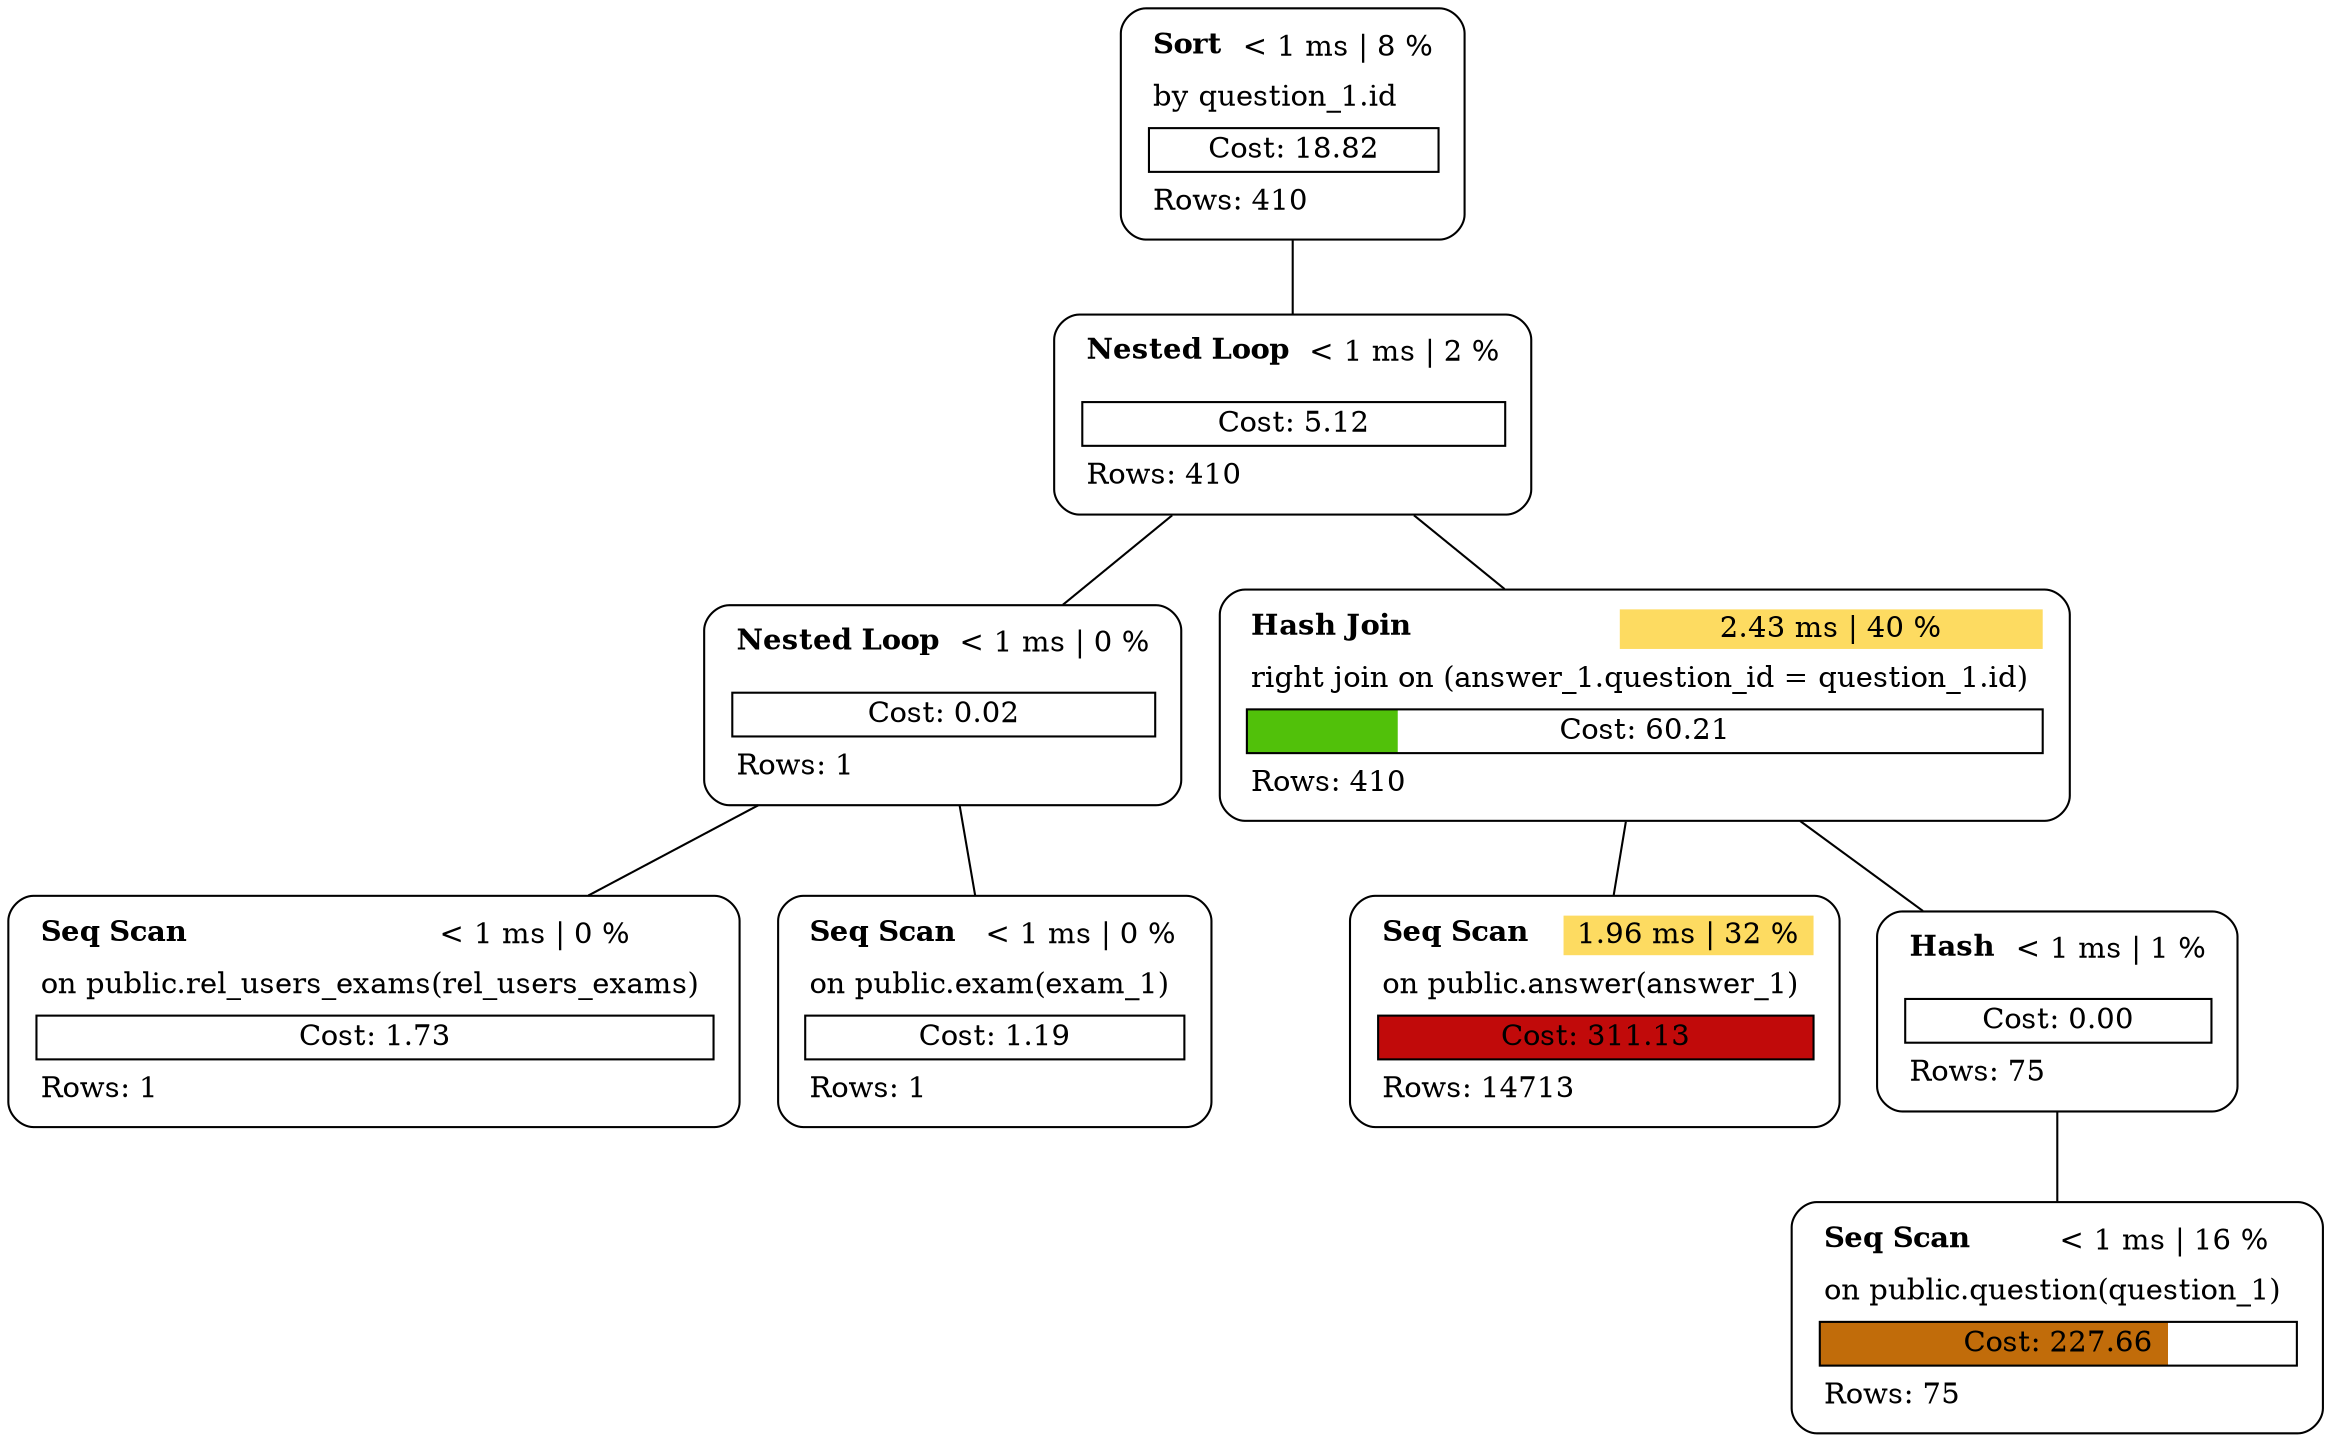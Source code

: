 graph explain {
    node0[label=<<table border="0" cellborder="0" cellspacing="5"><tr><td align="left"><b>Sort</b></td><td>&lt; 1 ms | 8 %</td></tr><tr><td colspan="2" align="left">by question_1.id</td></tr><tr><td colspan="2" border="1" >Cost: 18.82</td></tr><tr><td colspan="2" align="left">Rows: 410</td></tr></table>>][style="rounded"][shape="box"];
    node1[label=<<table border="0" cellborder="0" cellspacing="5"><tr><td align="left"><b>Nested Loop</b></td><td>&lt; 1 ms | 2 %</td></tr><tr><td colspan="2" align="left"></td></tr><tr><td colspan="2" border="1" >Cost: 5.12</td></tr><tr><td colspan="2" align="left">Rows: 410</td></tr></table>>][style="rounded"][shape="box"];
    node2[label=<<table border="0" cellborder="0" cellspacing="5"><tr><td align="left"><b>Nested Loop</b></td><td>&lt; 1 ms | 0 %</td></tr><tr><td colspan="2" align="left"></td></tr><tr><td colspan="2" border="1" >Cost: 0.02</td></tr><tr><td colspan="2" align="left">Rows: 1</td></tr></table>>][style="rounded"][shape="box"];
    node3[label=<<table border="0" cellborder="0" cellspacing="5"><tr><td align="left"><b>Seq Scan</b></td><td>&lt; 1 ms | 0 %</td></tr><tr><td colspan="2" align="left">on public.rel_users_exams(rel_users_exams)</td></tr><tr><td colspan="2" border="1" >Cost: 1.73</td></tr><tr><td colspan="2" align="left">Rows: 1</td></tr></table>>][style="rounded"][shape="box"];
    node4[label=<<table border="0" cellborder="0" cellspacing="5"><tr><td align="left"><b>Seq Scan</b></td><td>&lt; 1 ms | 0 %</td></tr><tr><td colspan="2" align="left">on public.exam(exam_1)</td></tr><tr><td colspan="2" border="1" >Cost: 1.19</td></tr><tr><td colspan="2" align="left">Rows: 1</td></tr></table>>][style="rounded"][shape="box"];
    node5[label=<<table border="0" cellborder="0" cellspacing="5"><tr><td align="left"><b>Hash Join</b></td><td bgcolor="#fddb61">2.43 ms | 40 %</td></tr><tr><td colspan="2" align="left">right join on (answer_1.question_id = question_1.id)</td></tr><tr><td colspan="2" border="1" bgcolor="#51c10a;0.19:white">Cost: 60.21</td></tr><tr><td colspan="2" align="left">Rows: 410</td></tr></table>>][style="rounded"][shape="box"];
    node6[label=<<table border="0" cellborder="0" cellspacing="5"><tr><td align="left"><b>Seq Scan</b></td><td bgcolor="#fddb61">1.96 ms | 32 %</td></tr><tr><td colspan="2" align="left">on public.answer(answer_1)</td></tr><tr><td colspan="2" border="1" bgcolor="#c10a0a">Cost: 311.13</td></tr><tr><td colspan="2" align="left">Rows: 14713</td></tr></table>>][style="rounded"][shape="box"];
    node7[label=<<table border="0" cellborder="0" cellspacing="5"><tr><td align="left"><b>Hash</b></td><td>&lt; 1 ms | 1 %</td></tr><tr><td colspan="2" align="left"></td></tr><tr><td colspan="2" border="1" >Cost: 0.00</td></tr><tr><td colspan="2" align="left">Rows: 75</td></tr></table>>][style="rounded"][shape="box"];
    node8[label=<<table border="0" cellborder="0" cellspacing="5"><tr><td align="left"><b>Seq Scan</b></td><td>&lt; 1 ms | 16 %</td></tr><tr><td colspan="2" align="left">on public.question(question_1)</td></tr><tr><td colspan="2" border="1" bgcolor="#c16c0a;0.73:white">Cost: 227.66</td></tr><tr><td colspan="2" align="left">Rows: 75</td></tr></table>>][style="rounded"][shape="box"];
    node0 -- node1[label=""];
    node1 -- node2[label=""];
    node2 -- node3[label=""];
    node2 -- node4[label=""];
    node1 -- node5[label=""];
    node5 -- node6[label=""];
    node5 -- node7[label=""];
    node7 -- node8[label=""];
}
